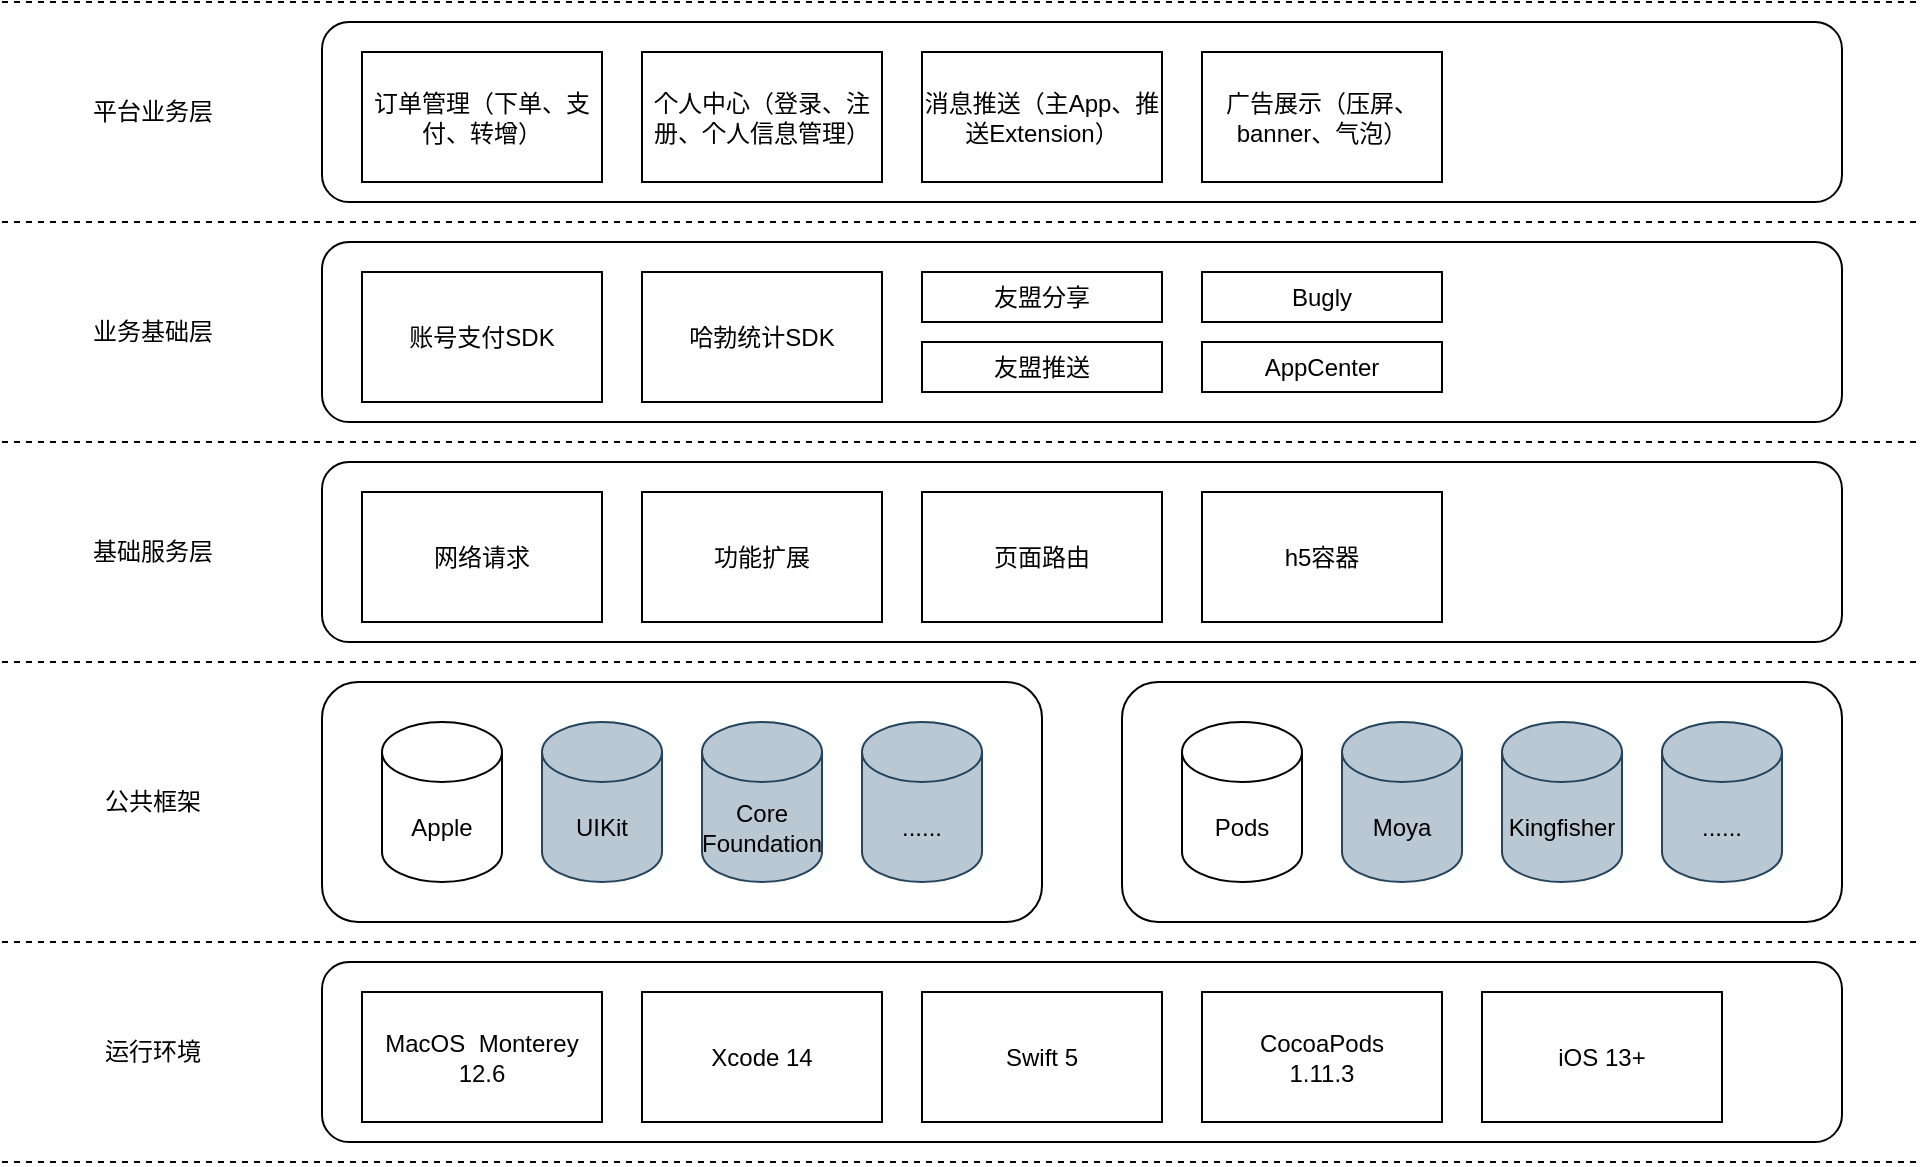 <mxfile version="20.0.3" type="github">
  <diagram id="BRGXuZrc3QWKpPGlNkGF" name="Page-1">
    <mxGraphModel dx="1258" dy="690" grid="1" gridSize="10" guides="1" tooltips="1" connect="1" arrows="1" fold="1" page="1" pageScale="1" pageWidth="3300" pageHeight="4681" math="0" shadow="0">
      <root>
        <mxCell id="0" />
        <mxCell id="1" parent="0" />
        <mxCell id="du0yZxIEn3RNjtInImzU-1" value="" style="rounded=1;whiteSpace=wrap;html=1;" vertex="1" parent="1">
          <mxGeometry x="280" y="400" width="360" height="120" as="geometry" />
        </mxCell>
        <mxCell id="du0yZxIEn3RNjtInImzU-3" value="Apple" style="shape=cylinder3;whiteSpace=wrap;html=1;boundedLbl=1;backgroundOutline=1;size=15;" vertex="1" parent="1">
          <mxGeometry x="310" y="420" width="60" height="80" as="geometry" />
        </mxCell>
        <mxCell id="du0yZxIEn3RNjtInImzU-7" value="UIKit" style="shape=cylinder3;whiteSpace=wrap;html=1;boundedLbl=1;backgroundOutline=1;size=15;fillColor=#bac8d3;strokeColor=#23445d;" vertex="1" parent="1">
          <mxGeometry x="390" y="420" width="60" height="80" as="geometry" />
        </mxCell>
        <mxCell id="du0yZxIEn3RNjtInImzU-8" value="Core&lt;br&gt;Foundation" style="shape=cylinder3;whiteSpace=wrap;html=1;boundedLbl=1;backgroundOutline=1;size=15;fillColor=#bac8d3;strokeColor=#23445d;" vertex="1" parent="1">
          <mxGeometry x="470" y="420" width="60" height="80" as="geometry" />
        </mxCell>
        <mxCell id="du0yZxIEn3RNjtInImzU-9" value="......" style="shape=cylinder3;whiteSpace=wrap;html=1;boundedLbl=1;backgroundOutline=1;size=15;fillColor=#bac8d3;strokeColor=#23445d;" vertex="1" parent="1">
          <mxGeometry x="550" y="420" width="60" height="80" as="geometry" />
        </mxCell>
        <mxCell id="du0yZxIEn3RNjtInImzU-12" value="" style="rounded=1;whiteSpace=wrap;html=1;" vertex="1" parent="1">
          <mxGeometry x="680" y="400" width="360" height="120" as="geometry" />
        </mxCell>
        <mxCell id="du0yZxIEn3RNjtInImzU-13" value="Pods" style="shape=cylinder3;whiteSpace=wrap;html=1;boundedLbl=1;backgroundOutline=1;size=15;" vertex="1" parent="1">
          <mxGeometry x="710" y="420" width="60" height="80" as="geometry" />
        </mxCell>
        <mxCell id="du0yZxIEn3RNjtInImzU-14" value="Moya" style="shape=cylinder3;whiteSpace=wrap;html=1;boundedLbl=1;backgroundOutline=1;size=15;fillColor=#bac8d3;strokeColor=#23445d;" vertex="1" parent="1">
          <mxGeometry x="790" y="420" width="60" height="80" as="geometry" />
        </mxCell>
        <mxCell id="du0yZxIEn3RNjtInImzU-15" value="Kingfisher" style="shape=cylinder3;whiteSpace=wrap;html=1;boundedLbl=1;backgroundOutline=1;size=15;fillColor=#bac8d3;strokeColor=#23445d;" vertex="1" parent="1">
          <mxGeometry x="870" y="420" width="60" height="80" as="geometry" />
        </mxCell>
        <mxCell id="du0yZxIEn3RNjtInImzU-16" value="......" style="shape=cylinder3;whiteSpace=wrap;html=1;boundedLbl=1;backgroundOutline=1;size=15;fillColor=#bac8d3;strokeColor=#23445d;" vertex="1" parent="1">
          <mxGeometry x="950" y="420" width="60" height="80" as="geometry" />
        </mxCell>
        <mxCell id="du0yZxIEn3RNjtInImzU-17" value="公共框架" style="text;html=1;align=center;verticalAlign=middle;resizable=0;points=[];autosize=1;strokeColor=none;fillColor=none;" vertex="1" parent="1">
          <mxGeometry x="160" y="445" width="70" height="30" as="geometry" />
        </mxCell>
        <mxCell id="du0yZxIEn3RNjtInImzU-18" value="" style="endArrow=none;dashed=1;html=1;rounded=0;" edge="1" parent="1">
          <mxGeometry width="50" height="50" relative="1" as="geometry">
            <mxPoint x="120" y="530" as="sourcePoint" />
            <mxPoint x="1080" y="530" as="targetPoint" />
          </mxGeometry>
        </mxCell>
        <mxCell id="du0yZxIEn3RNjtInImzU-19" value="运行环境" style="text;html=1;align=center;verticalAlign=middle;resizable=0;points=[];autosize=1;strokeColor=none;fillColor=none;" vertex="1" parent="1">
          <mxGeometry x="160" y="570" width="70" height="30" as="geometry" />
        </mxCell>
        <mxCell id="du0yZxIEn3RNjtInImzU-20" value="" style="rounded=1;whiteSpace=wrap;html=1;" vertex="1" parent="1">
          <mxGeometry x="280" y="540" width="760" height="90" as="geometry" />
        </mxCell>
        <mxCell id="du0yZxIEn3RNjtInImzU-21" value="MacOS &amp;nbsp;Monterey&lt;br&gt;12.6" style="rounded=0;whiteSpace=wrap;html=1;" vertex="1" parent="1">
          <mxGeometry x="300" y="555" width="120" height="65" as="geometry" />
        </mxCell>
        <mxCell id="du0yZxIEn3RNjtInImzU-22" value="Xcode 14" style="rounded=0;whiteSpace=wrap;html=1;" vertex="1" parent="1">
          <mxGeometry x="440" y="555" width="120" height="65" as="geometry" />
        </mxCell>
        <mxCell id="du0yZxIEn3RNjtInImzU-23" value="Swift 5" style="rounded=0;whiteSpace=wrap;html=1;" vertex="1" parent="1">
          <mxGeometry x="580" y="555" width="120" height="65" as="geometry" />
        </mxCell>
        <mxCell id="du0yZxIEn3RNjtInImzU-24" value="CocoaPods&lt;br&gt;1.11.3" style="rounded=0;whiteSpace=wrap;html=1;" vertex="1" parent="1">
          <mxGeometry x="720" y="555" width="120" height="65" as="geometry" />
        </mxCell>
        <mxCell id="du0yZxIEn3RNjtInImzU-25" value="iOS 13+" style="rounded=0;whiteSpace=wrap;html=1;" vertex="1" parent="1">
          <mxGeometry x="860" y="555" width="120" height="65" as="geometry" />
        </mxCell>
        <mxCell id="du0yZxIEn3RNjtInImzU-26" value="" style="endArrow=none;dashed=1;html=1;rounded=0;" edge="1" parent="1">
          <mxGeometry width="50" height="50" relative="1" as="geometry">
            <mxPoint x="120" y="640" as="sourcePoint" />
            <mxPoint x="1080" y="640" as="targetPoint" />
          </mxGeometry>
        </mxCell>
        <mxCell id="du0yZxIEn3RNjtInImzU-27" value="" style="endArrow=none;dashed=1;html=1;rounded=0;" edge="1" parent="1">
          <mxGeometry width="50" height="50" relative="1" as="geometry">
            <mxPoint x="120" y="280" as="sourcePoint" />
            <mxPoint x="1080" y="280" as="targetPoint" />
          </mxGeometry>
        </mxCell>
        <mxCell id="du0yZxIEn3RNjtInImzU-28" value="基础服务层" style="text;html=1;align=center;verticalAlign=middle;resizable=0;points=[];autosize=1;strokeColor=none;fillColor=none;" vertex="1" parent="1">
          <mxGeometry x="155" y="320" width="80" height="30" as="geometry" />
        </mxCell>
        <mxCell id="du0yZxIEn3RNjtInImzU-29" value="" style="rounded=1;whiteSpace=wrap;html=1;" vertex="1" parent="1">
          <mxGeometry x="280" y="290" width="760" height="90" as="geometry" />
        </mxCell>
        <mxCell id="du0yZxIEn3RNjtInImzU-30" value="网络请求" style="rounded=0;whiteSpace=wrap;html=1;" vertex="1" parent="1">
          <mxGeometry x="300" y="305" width="120" height="65" as="geometry" />
        </mxCell>
        <mxCell id="du0yZxIEn3RNjtInImzU-31" value="功能扩展" style="rounded=0;whiteSpace=wrap;html=1;" vertex="1" parent="1">
          <mxGeometry x="440" y="305" width="120" height="65" as="geometry" />
        </mxCell>
        <mxCell id="du0yZxIEn3RNjtInImzU-32" value="页面路由" style="rounded=0;whiteSpace=wrap;html=1;" vertex="1" parent="1">
          <mxGeometry x="580" y="305" width="120" height="65" as="geometry" />
        </mxCell>
        <mxCell id="du0yZxIEn3RNjtInImzU-33" value="h5容器" style="rounded=0;whiteSpace=wrap;html=1;" vertex="1" parent="1">
          <mxGeometry x="720" y="305" width="120" height="65" as="geometry" />
        </mxCell>
        <mxCell id="du0yZxIEn3RNjtInImzU-35" value="" style="endArrow=none;dashed=1;html=1;rounded=0;" edge="1" parent="1">
          <mxGeometry width="50" height="50" relative="1" as="geometry">
            <mxPoint x="120" y="390" as="sourcePoint" />
            <mxPoint x="1080" y="390" as="targetPoint" />
          </mxGeometry>
        </mxCell>
        <mxCell id="du0yZxIEn3RNjtInImzU-36" value="" style="endArrow=none;dashed=1;html=1;rounded=0;" edge="1" parent="1">
          <mxGeometry width="50" height="50" relative="1" as="geometry">
            <mxPoint x="120" y="170" as="sourcePoint" />
            <mxPoint x="1080" y="170" as="targetPoint" />
          </mxGeometry>
        </mxCell>
        <mxCell id="du0yZxIEn3RNjtInImzU-37" value="业务基础层" style="text;html=1;align=center;verticalAlign=middle;resizable=0;points=[];autosize=1;strokeColor=none;fillColor=none;" vertex="1" parent="1">
          <mxGeometry x="155" y="210" width="80" height="30" as="geometry" />
        </mxCell>
        <mxCell id="du0yZxIEn3RNjtInImzU-38" value="" style="rounded=1;whiteSpace=wrap;html=1;" vertex="1" parent="1">
          <mxGeometry x="280" y="180" width="760" height="90" as="geometry" />
        </mxCell>
        <mxCell id="du0yZxIEn3RNjtInImzU-39" value="账号支付SDK" style="rounded=0;whiteSpace=wrap;html=1;" vertex="1" parent="1">
          <mxGeometry x="300" y="195" width="120" height="65" as="geometry" />
        </mxCell>
        <mxCell id="du0yZxIEn3RNjtInImzU-40" value="哈勃统计SDK" style="rounded=0;whiteSpace=wrap;html=1;" vertex="1" parent="1">
          <mxGeometry x="440" y="195" width="120" height="65" as="geometry" />
        </mxCell>
        <mxCell id="du0yZxIEn3RNjtInImzU-41" value="友盟分享" style="rounded=0;whiteSpace=wrap;html=1;" vertex="1" parent="1">
          <mxGeometry x="580" y="195" width="120" height="25" as="geometry" />
        </mxCell>
        <mxCell id="du0yZxIEn3RNjtInImzU-42" value="友盟推送" style="rounded=0;whiteSpace=wrap;html=1;" vertex="1" parent="1">
          <mxGeometry x="580" y="230" width="120" height="25" as="geometry" />
        </mxCell>
        <mxCell id="du0yZxIEn3RNjtInImzU-43" value="Bugly" style="rounded=0;whiteSpace=wrap;html=1;" vertex="1" parent="1">
          <mxGeometry x="720" y="195" width="120" height="25" as="geometry" />
        </mxCell>
        <mxCell id="du0yZxIEn3RNjtInImzU-44" value="AppCenter" style="rounded=0;whiteSpace=wrap;html=1;" vertex="1" parent="1">
          <mxGeometry x="720" y="230" width="120" height="25" as="geometry" />
        </mxCell>
        <mxCell id="du0yZxIEn3RNjtInImzU-45" value="" style="endArrow=none;dashed=1;html=1;rounded=0;" edge="1" parent="1">
          <mxGeometry width="50" height="50" relative="1" as="geometry">
            <mxPoint x="120" y="60" as="sourcePoint" />
            <mxPoint x="1080" y="60" as="targetPoint" />
          </mxGeometry>
        </mxCell>
        <mxCell id="du0yZxIEn3RNjtInImzU-46" value="平台业务层" style="text;html=1;align=center;verticalAlign=middle;resizable=0;points=[];autosize=1;strokeColor=none;fillColor=none;" vertex="1" parent="1">
          <mxGeometry x="155" y="100" width="80" height="30" as="geometry" />
        </mxCell>
        <mxCell id="du0yZxIEn3RNjtInImzU-47" value="" style="rounded=1;whiteSpace=wrap;html=1;" vertex="1" parent="1">
          <mxGeometry x="280" y="70" width="760" height="90" as="geometry" />
        </mxCell>
        <mxCell id="du0yZxIEn3RNjtInImzU-48" value="订单管理（下单、支付、转增）" style="rounded=0;whiteSpace=wrap;html=1;" vertex="1" parent="1">
          <mxGeometry x="300" y="85" width="120" height="65" as="geometry" />
        </mxCell>
        <mxCell id="du0yZxIEn3RNjtInImzU-49" value="个人中心（登录、注册、个人信息管理）" style="rounded=0;whiteSpace=wrap;html=1;" vertex="1" parent="1">
          <mxGeometry x="440" y="85" width="120" height="65" as="geometry" />
        </mxCell>
        <mxCell id="du0yZxIEn3RNjtInImzU-50" value="消息推送（主App、推送Extension）" style="rounded=0;whiteSpace=wrap;html=1;" vertex="1" parent="1">
          <mxGeometry x="580" y="85" width="120" height="65" as="geometry" />
        </mxCell>
        <mxCell id="du0yZxIEn3RNjtInImzU-52" value="广告展示（压屏、banner、气泡）" style="rounded=0;whiteSpace=wrap;html=1;" vertex="1" parent="1">
          <mxGeometry x="720" y="85" width="120" height="65" as="geometry" />
        </mxCell>
      </root>
    </mxGraphModel>
  </diagram>
</mxfile>
